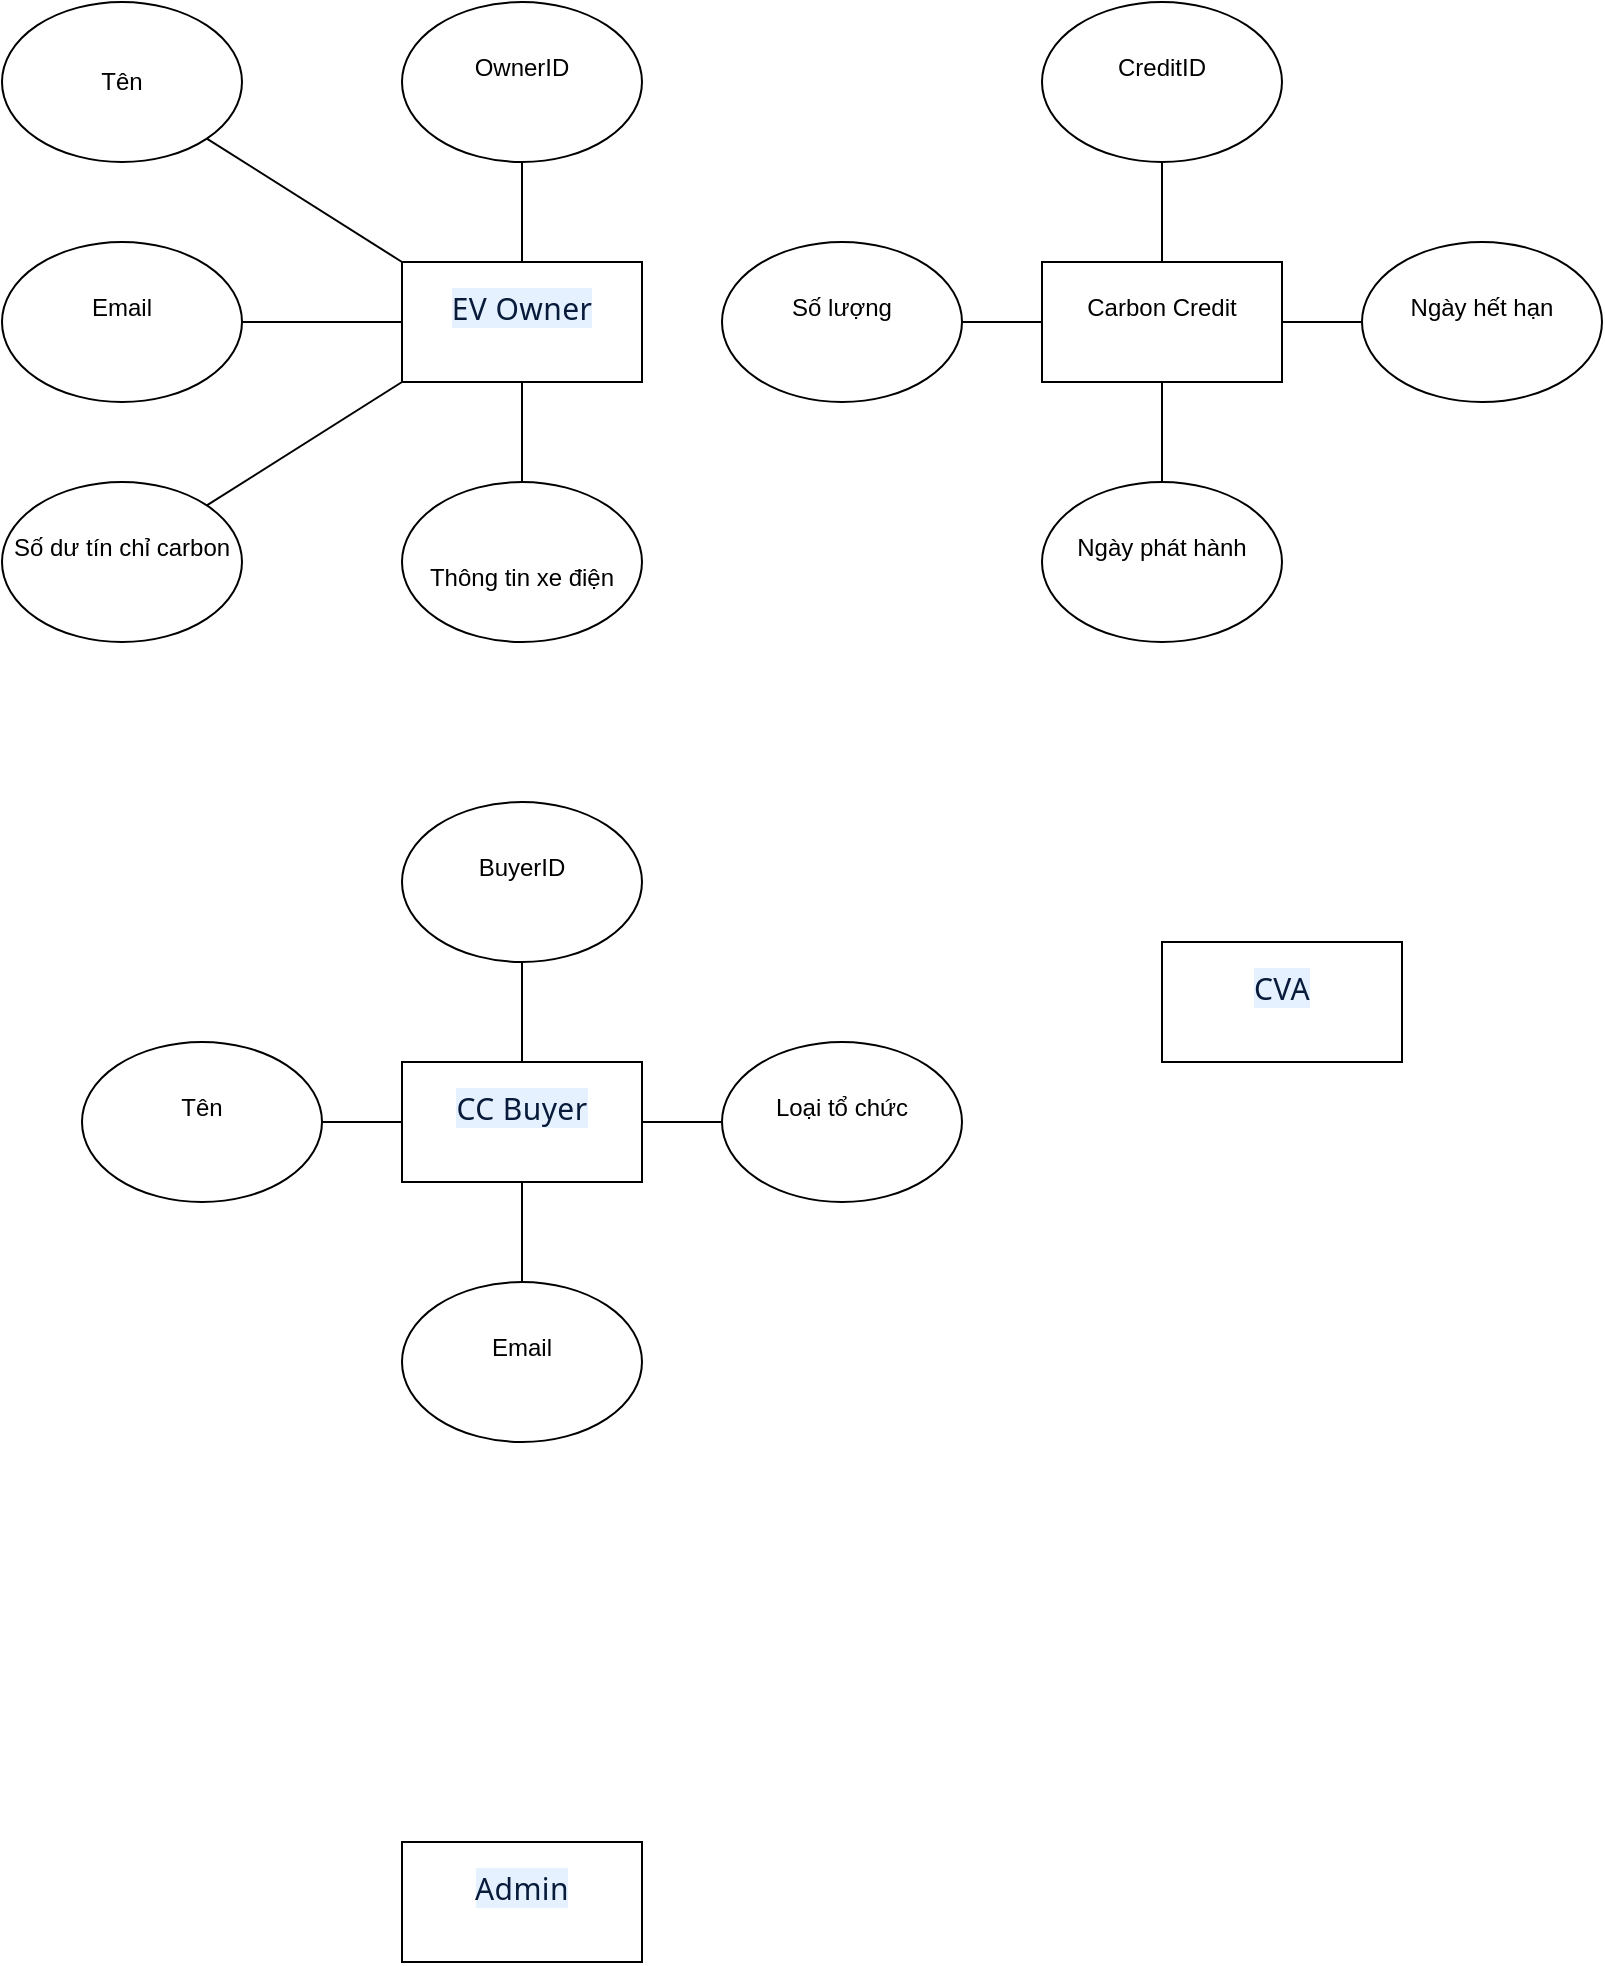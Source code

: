 <mxfile version="28.2.5">
  <diagram name="Trang-1" id="hL9j62F-_Bk6GBr4viuK">
    <mxGraphModel grid="1" page="1" gridSize="10" guides="1" tooltips="1" connect="1" arrows="1" fold="1" pageScale="1" pageWidth="827" pageHeight="1169" math="0" shadow="0">
      <root>
        <mxCell id="0" />
        <mxCell id="1" parent="0" />
        <mxCell id="9CqkD5HEG94kQq9KwMY3-7" value="&#xa;&lt;span style=&quot;color: rgb(8, 27, 58); font-family: SegoeuiPc, &amp;quot;Segoe UI&amp;quot;, &amp;quot;San Francisco&amp;quot;, &amp;quot;Helvetica Neue&amp;quot;, Helvetica, &amp;quot;Lucida Grande&amp;quot;, Roboto, Ubuntu, Tahoma, &amp;quot;Microsoft Sans Serif&amp;quot;, Arial, sans-serif; font-size: 15px; font-style: normal; font-variant-ligatures: normal; font-variant-caps: normal; font-weight: 400; letter-spacing: 0.2px; orphans: 2; text-align: start; text-indent: 0px; text-transform: none; white-space: pre-wrap; widows: 2; word-spacing: 0px; -webkit-text-stroke-width: 0px; background-color: rgb(229, 241, 255); text-decoration-thickness: initial; text-decoration-style: initial; text-decoration-color: initial; display: inline !important; float: none;&quot;&gt;EV Owner&lt;/span&gt;&#xa;&#xa;" style="rounded=0;whiteSpace=wrap;html=1;" vertex="1" parent="1">
          <mxGeometry x="200" y="130" width="120" height="60" as="geometry" />
        </mxCell>
        <mxCell id="9CqkD5HEG94kQq9KwMY3-8" value="&#xa;&lt;span style=&quot;color: rgb(8, 27, 58); font-family: SegoeuiPc, &amp;quot;Segoe UI&amp;quot;, &amp;quot;San Francisco&amp;quot;, &amp;quot;Helvetica Neue&amp;quot;, Helvetica, &amp;quot;Lucida Grande&amp;quot;, Roboto, Ubuntu, Tahoma, &amp;quot;Microsoft Sans Serif&amp;quot;, Arial, sans-serif; font-size: 15px; font-style: normal; font-variant-ligatures: normal; font-variant-caps: normal; font-weight: 400; letter-spacing: 0.2px; orphans: 2; text-align: start; text-indent: 0px; text-transform: none; white-space: pre-wrap; widows: 2; word-spacing: 0px; -webkit-text-stroke-width: 0px; background-color: rgb(229, 241, 255); text-decoration-thickness: initial; text-decoration-style: initial; text-decoration-color: initial; display: inline !important; float: none;&quot;&gt;CC Buyer&lt;/span&gt;&#xa;&#xa;" style="rounded=0;whiteSpace=wrap;html=1;" vertex="1" parent="1">
          <mxGeometry x="200" y="530" width="120" height="60" as="geometry" />
        </mxCell>
        <mxCell id="9CqkD5HEG94kQq9KwMY3-9" value="&#xa;&lt;span style=&quot;color: rgb(8, 27, 58); font-family: SegoeuiPc, &amp;quot;Segoe UI&amp;quot;, &amp;quot;San Francisco&amp;quot;, &amp;quot;Helvetica Neue&amp;quot;, Helvetica, &amp;quot;Lucida Grande&amp;quot;, Roboto, Ubuntu, Tahoma, &amp;quot;Microsoft Sans Serif&amp;quot;, Arial, sans-serif; font-size: 15px; font-style: normal; font-variant-ligatures: normal; font-variant-caps: normal; font-weight: 400; letter-spacing: 0.2px; orphans: 2; text-align: start; text-indent: 0px; text-transform: none; white-space: pre-wrap; widows: 2; word-spacing: 0px; -webkit-text-stroke-width: 0px; background-color: rgb(229, 241, 255); text-decoration-thickness: initial; text-decoration-style: initial; text-decoration-color: initial; display: inline !important; float: none;&quot;&gt;CVA&lt;/span&gt;&#xa;&#xa;" style="rounded=0;whiteSpace=wrap;html=1;" vertex="1" parent="1">
          <mxGeometry x="580" y="470" width="120" height="60" as="geometry" />
        </mxCell>
        <mxCell id="9CqkD5HEG94kQq9KwMY3-10" value="&#xa;&lt;span style=&quot;color: rgb(8, 27, 58); font-family: SegoeuiPc, &amp;quot;Segoe UI&amp;quot;, &amp;quot;San Francisco&amp;quot;, &amp;quot;Helvetica Neue&amp;quot;, Helvetica, &amp;quot;Lucida Grande&amp;quot;, Roboto, Ubuntu, Tahoma, &amp;quot;Microsoft Sans Serif&amp;quot;, Arial, sans-serif; font-size: 15px; font-style: normal; font-variant-ligatures: normal; font-variant-caps: normal; font-weight: 400; letter-spacing: 0.2px; orphans: 2; text-align: start; text-indent: 0px; text-transform: none; white-space: pre-wrap; widows: 2; word-spacing: 0px; -webkit-text-stroke-width: 0px; background-color: rgb(229, 241, 255); text-decoration-thickness: initial; text-decoration-style: initial; text-decoration-color: initial; display: inline !important; float: none;&quot;&gt;Admin&lt;/span&gt;&#xa;&#xa;" style="rounded=0;whiteSpace=wrap;html=1;" vertex="1" parent="1">
          <mxGeometry x="200" y="920" width="120" height="60" as="geometry" />
        </mxCell>
        <mxCell id="Hj6AgNIf40FJT-Gjcqaj-1" value="&#xa;Email&#xa;&#xa;" style="ellipse;whiteSpace=wrap;html=1;" vertex="1" parent="1">
          <mxGeometry y="120" width="120" height="80" as="geometry" />
        </mxCell>
        <mxCell id="Hj6AgNIf40FJT-Gjcqaj-2" value="&#xa;Số dư tín chỉ carbon&#xa;&#xa;" style="ellipse;whiteSpace=wrap;html=1;" vertex="1" parent="1">
          <mxGeometry y="240" width="120" height="80" as="geometry" />
        </mxCell>
        <mxCell id="Hj6AgNIf40FJT-Gjcqaj-3" value="Tên" style="ellipse;whiteSpace=wrap;html=1;" vertex="1" parent="1">
          <mxGeometry width="120" height="80" as="geometry" />
        </mxCell>
        <mxCell id="Hj6AgNIf40FJT-Gjcqaj-4" value="&lt;br&gt;Thông tin xe điện" style="ellipse;whiteSpace=wrap;html=1;" vertex="1" parent="1">
          <mxGeometry x="200" y="240" width="120" height="80" as="geometry" />
        </mxCell>
        <mxCell id="Hj6AgNIf40FJT-Gjcqaj-5" value="&#xa;OwnerID&#xa;&#xa;" style="ellipse;whiteSpace=wrap;html=1;" vertex="1" parent="1">
          <mxGeometry x="200" width="120" height="80" as="geometry" />
        </mxCell>
        <mxCell id="Hj6AgNIf40FJT-Gjcqaj-6" value="" style="endArrow=none;html=1;rounded=0;exitX=0.5;exitY=0;exitDx=0;exitDy=0;entryX=0.5;entryY=1;entryDx=0;entryDy=0;" edge="1" parent="1" source="Hj6AgNIf40FJT-Gjcqaj-4" target="9CqkD5HEG94kQq9KwMY3-7">
          <mxGeometry width="50" height="50" relative="1" as="geometry">
            <mxPoint x="210" y="240" as="sourcePoint" />
            <mxPoint x="260" y="190" as="targetPoint" />
          </mxGeometry>
        </mxCell>
        <mxCell id="Hj6AgNIf40FJT-Gjcqaj-8" value="" style="endArrow=none;html=1;rounded=0;exitX=1;exitY=0;exitDx=0;exitDy=0;entryX=0;entryY=1;entryDx=0;entryDy=0;" edge="1" parent="1" source="Hj6AgNIf40FJT-Gjcqaj-2" target="9CqkD5HEG94kQq9KwMY3-7">
          <mxGeometry width="50" height="50" relative="1" as="geometry">
            <mxPoint x="210" y="240" as="sourcePoint" />
            <mxPoint x="260" y="190" as="targetPoint" />
          </mxGeometry>
        </mxCell>
        <mxCell id="Hj6AgNIf40FJT-Gjcqaj-9" value="" style="endArrow=none;html=1;rounded=0;exitX=1;exitY=0.5;exitDx=0;exitDy=0;entryX=0;entryY=0.5;entryDx=0;entryDy=0;" edge="1" parent="1" source="Hj6AgNIf40FJT-Gjcqaj-1" target="9CqkD5HEG94kQq9KwMY3-7">
          <mxGeometry width="50" height="50" relative="1" as="geometry">
            <mxPoint x="210" y="240" as="sourcePoint" />
            <mxPoint x="260" y="190" as="targetPoint" />
          </mxGeometry>
        </mxCell>
        <mxCell id="Hj6AgNIf40FJT-Gjcqaj-10" value="" style="endArrow=none;html=1;rounded=0;exitX=1;exitY=1;exitDx=0;exitDy=0;entryX=0;entryY=0;entryDx=0;entryDy=0;" edge="1" parent="1" source="Hj6AgNIf40FJT-Gjcqaj-3" target="9CqkD5HEG94kQq9KwMY3-7">
          <mxGeometry width="50" height="50" relative="1" as="geometry">
            <mxPoint x="160" y="100" as="sourcePoint" />
            <mxPoint x="210" y="50" as="targetPoint" />
          </mxGeometry>
        </mxCell>
        <mxCell id="Hj6AgNIf40FJT-Gjcqaj-11" value="" style="endArrow=none;html=1;rounded=0;entryX=0.5;entryY=1;entryDx=0;entryDy=0;exitX=0.5;exitY=0;exitDx=0;exitDy=0;" edge="1" parent="1" source="9CqkD5HEG94kQq9KwMY3-7" target="Hj6AgNIf40FJT-Gjcqaj-5">
          <mxGeometry width="50" height="50" relative="1" as="geometry">
            <mxPoint x="250" y="160" as="sourcePoint" />
            <mxPoint x="300" y="110" as="targetPoint" />
          </mxGeometry>
        </mxCell>
        <mxCell id="Hj6AgNIf40FJT-Gjcqaj-12" value="&#xa;Carbon Credit&#xa;&#xa;" style="rounded=0;whiteSpace=wrap;html=1;" vertex="1" parent="1">
          <mxGeometry x="520" y="130" width="120" height="60" as="geometry" />
        </mxCell>
        <mxCell id="Hj6AgNIf40FJT-Gjcqaj-13" value="&#xa;CreditID&#xa;&#xa;" style="ellipse;whiteSpace=wrap;html=1;" vertex="1" parent="1">
          <mxGeometry x="520" width="120" height="80" as="geometry" />
        </mxCell>
        <mxCell id="Hj6AgNIf40FJT-Gjcqaj-14" value="&#xa;Ngày hết hạn&#xa;&#xa;" style="ellipse;whiteSpace=wrap;html=1;" vertex="1" parent="1">
          <mxGeometry x="680" y="120" width="120" height="80" as="geometry" />
        </mxCell>
        <mxCell id="Hj6AgNIf40FJT-Gjcqaj-16" value="&#xa;Số lượng&#xa;&#xa;" style="ellipse;whiteSpace=wrap;html=1;" vertex="1" parent="1">
          <mxGeometry x="360" y="120" width="120" height="80" as="geometry" />
        </mxCell>
        <mxCell id="Hj6AgNIf40FJT-Gjcqaj-17" value="&#xa;Ngày phát hành&#xa;&#xa;" style="ellipse;whiteSpace=wrap;html=1;" vertex="1" parent="1">
          <mxGeometry x="520" y="240" width="120" height="80" as="geometry" />
        </mxCell>
        <mxCell id="Hj6AgNIf40FJT-Gjcqaj-18" value="" style="endArrow=none;html=1;rounded=0;exitX=1;exitY=0.5;exitDx=0;exitDy=0;entryX=0;entryY=0.5;entryDx=0;entryDy=0;" edge="1" parent="1" source="Hj6AgNIf40FJT-Gjcqaj-16" target="Hj6AgNIf40FJT-Gjcqaj-12">
          <mxGeometry width="50" height="50" relative="1" as="geometry">
            <mxPoint x="450" y="260" as="sourcePoint" />
            <mxPoint x="548" y="322" as="targetPoint" />
          </mxGeometry>
        </mxCell>
        <mxCell id="Hj6AgNIf40FJT-Gjcqaj-19" value="" style="endArrow=none;html=1;rounded=0;exitX=0.5;exitY=1;exitDx=0;exitDy=0;entryX=0.5;entryY=0;entryDx=0;entryDy=0;" edge="1" parent="1" source="Hj6AgNIf40FJT-Gjcqaj-12" target="Hj6AgNIf40FJT-Gjcqaj-17">
          <mxGeometry width="50" height="50" relative="1" as="geometry">
            <mxPoint x="520" y="260" as="sourcePoint" />
            <mxPoint x="618" y="322" as="targetPoint" />
          </mxGeometry>
        </mxCell>
        <mxCell id="Hj6AgNIf40FJT-Gjcqaj-20" value="" style="endArrow=none;html=1;rounded=0;exitX=1;exitY=0.5;exitDx=0;exitDy=0;entryX=0;entryY=0.5;entryDx=0;entryDy=0;" edge="1" parent="1" source="Hj6AgNIf40FJT-Gjcqaj-12" target="Hj6AgNIf40FJT-Gjcqaj-14">
          <mxGeometry width="50" height="50" relative="1" as="geometry">
            <mxPoint x="680" y="160" as="sourcePoint" />
            <mxPoint x="778" y="222" as="targetPoint" />
          </mxGeometry>
        </mxCell>
        <mxCell id="Hj6AgNIf40FJT-Gjcqaj-21" value="" style="endArrow=none;html=1;rounded=0;exitX=0.5;exitY=1;exitDx=0;exitDy=0;entryX=0.5;entryY=0;entryDx=0;entryDy=0;" edge="1" parent="1" source="Hj6AgNIf40FJT-Gjcqaj-13" target="Hj6AgNIf40FJT-Gjcqaj-12">
          <mxGeometry width="50" height="50" relative="1" as="geometry">
            <mxPoint x="580" y="80" as="sourcePoint" />
            <mxPoint x="678" y="142" as="targetPoint" />
          </mxGeometry>
        </mxCell>
        <mxCell id="Hj6AgNIf40FJT-Gjcqaj-22" value="&#xa;BuyerID&#xa;&#xa;" style="ellipse;whiteSpace=wrap;html=1;" vertex="1" parent="1">
          <mxGeometry x="200" y="400" width="120" height="80" as="geometry" />
        </mxCell>
        <mxCell id="Hj6AgNIf40FJT-Gjcqaj-23" value="&#xa;Tên&#xa;&#xa;" style="ellipse;whiteSpace=wrap;html=1;" vertex="1" parent="1">
          <mxGeometry x="40" y="520" width="120" height="80" as="geometry" />
        </mxCell>
        <mxCell id="Hj6AgNIf40FJT-Gjcqaj-24" value="&#xa;Email&#xa;&#xa;" style="ellipse;whiteSpace=wrap;html=1;" vertex="1" parent="1">
          <mxGeometry x="200" y="640" width="120" height="80" as="geometry" />
        </mxCell>
        <mxCell id="Hj6AgNIf40FJT-Gjcqaj-25" value="&#xa;Loại tổ chức&#xa;&#xa;" style="ellipse;whiteSpace=wrap;html=1;" vertex="1" parent="1">
          <mxGeometry x="360" y="520" width="120" height="80" as="geometry" />
        </mxCell>
        <mxCell id="Hj6AgNIf40FJT-Gjcqaj-26" value="" style="endArrow=none;html=1;rounded=0;exitX=0.5;exitY=1;exitDx=0;exitDy=0;entryX=0.5;entryY=0;entryDx=0;entryDy=0;" edge="1" parent="1" source="Hj6AgNIf40FJT-Gjcqaj-22" target="9CqkD5HEG94kQq9KwMY3-8">
          <mxGeometry width="50" height="50" relative="1" as="geometry">
            <mxPoint x="310" y="490" as="sourcePoint" />
            <mxPoint x="360" y="440" as="targetPoint" />
          </mxGeometry>
        </mxCell>
        <mxCell id="Hj6AgNIf40FJT-Gjcqaj-27" value="" style="endArrow=none;html=1;rounded=0;exitX=0.5;exitY=1;exitDx=0;exitDy=0;entryX=0.5;entryY=0;entryDx=0;entryDy=0;" edge="1" parent="1" source="9CqkD5HEG94kQq9KwMY3-8" target="Hj6AgNIf40FJT-Gjcqaj-24">
          <mxGeometry width="50" height="50" relative="1" as="geometry">
            <mxPoint x="230" y="530" as="sourcePoint" />
            <mxPoint x="230" y="580" as="targetPoint" />
          </mxGeometry>
        </mxCell>
        <mxCell id="Hj6AgNIf40FJT-Gjcqaj-28" value="" style="endArrow=none;html=1;rounded=0;exitX=1;exitY=0.5;exitDx=0;exitDy=0;entryX=0;entryY=0.5;entryDx=0;entryDy=0;" edge="1" parent="1" source="Hj6AgNIf40FJT-Gjcqaj-23" target="9CqkD5HEG94kQq9KwMY3-8">
          <mxGeometry width="50" height="50" relative="1" as="geometry">
            <mxPoint x="190" y="570" as="sourcePoint" />
            <mxPoint x="190" y="620" as="targetPoint" />
          </mxGeometry>
        </mxCell>
        <mxCell id="Hj6AgNIf40FJT-Gjcqaj-29" value="" style="endArrow=none;html=1;rounded=0;exitX=0;exitY=0.5;exitDx=0;exitDy=0;entryX=1;entryY=0.5;entryDx=0;entryDy=0;" edge="1" parent="1" source="Hj6AgNIf40FJT-Gjcqaj-25" target="9CqkD5HEG94kQq9KwMY3-8">
          <mxGeometry width="50" height="50" relative="1" as="geometry">
            <mxPoint x="390" y="590" as="sourcePoint" />
            <mxPoint x="390" y="640" as="targetPoint" />
          </mxGeometry>
        </mxCell>
      </root>
    </mxGraphModel>
  </diagram>
</mxfile>
